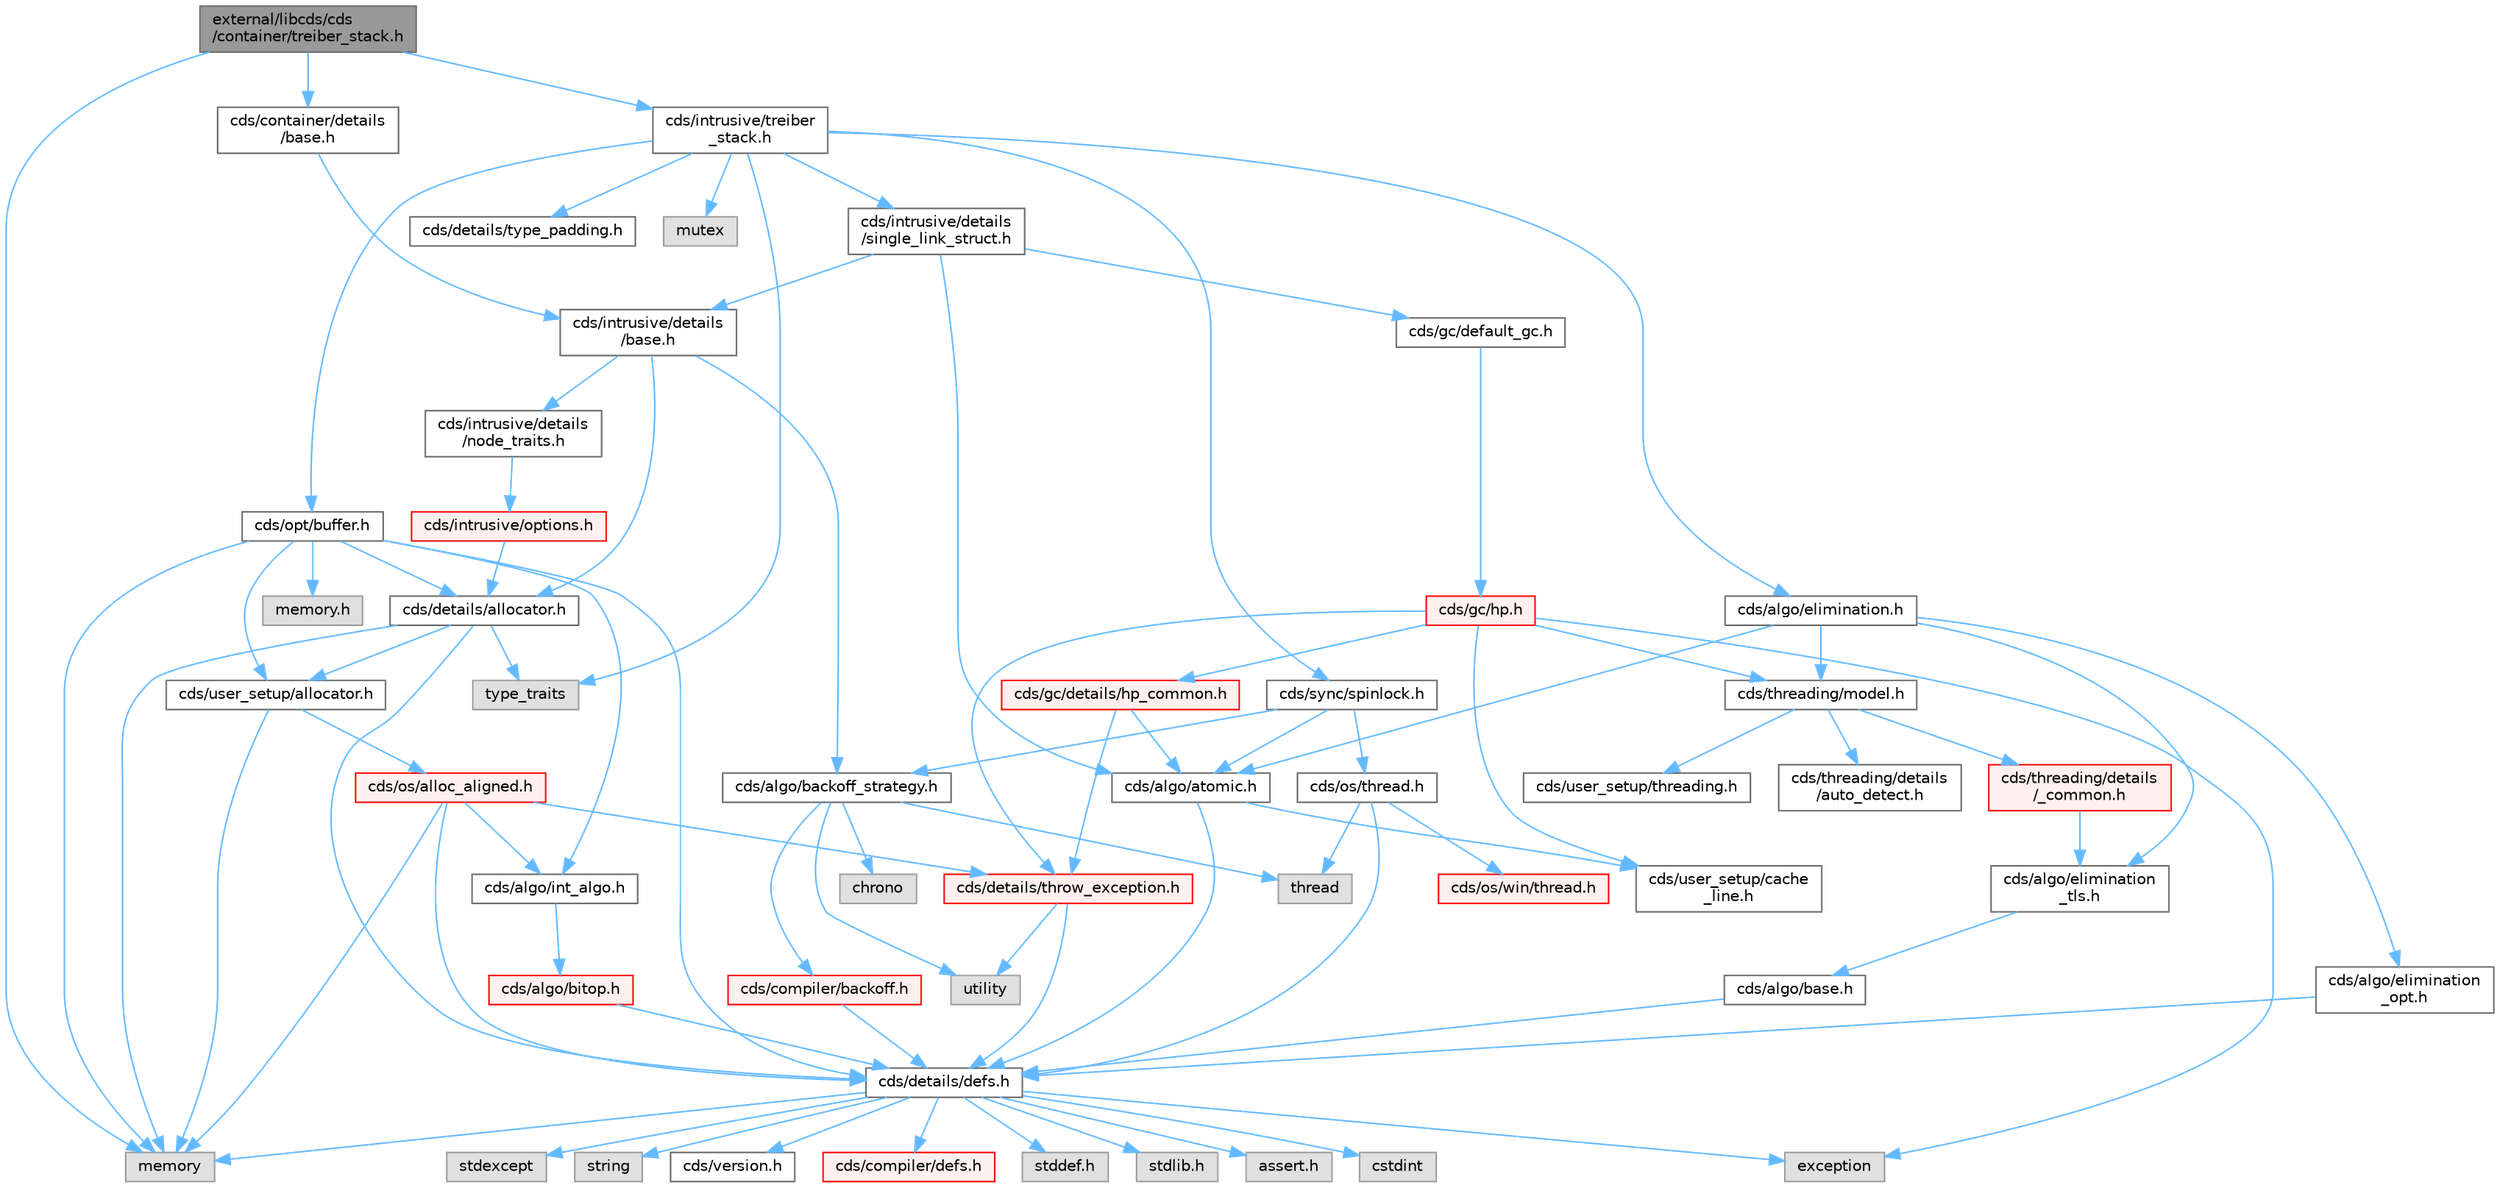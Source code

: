 digraph "external/libcds/cds/container/treiber_stack.h"
{
 // LATEX_PDF_SIZE
  bgcolor="transparent";
  edge [fontname=Helvetica,fontsize=10,labelfontname=Helvetica,labelfontsize=10];
  node [fontname=Helvetica,fontsize=10,shape=box,height=0.2,width=0.4];
  Node1 [id="Node000001",label="external/libcds/cds\l/container/treiber_stack.h",height=0.2,width=0.4,color="gray40", fillcolor="grey60", style="filled", fontcolor="black",tooltip=" "];
  Node1 -> Node2 [id="edge82_Node000001_Node000002",color="steelblue1",style="solid",tooltip=" "];
  Node2 [id="Node000002",label="memory",height=0.2,width=0.4,color="grey60", fillcolor="#E0E0E0", style="filled",tooltip=" "];
  Node1 -> Node3 [id="edge83_Node000001_Node000003",color="steelblue1",style="solid",tooltip=" "];
  Node3 [id="Node000003",label="cds/intrusive/treiber\l_stack.h",height=0.2,width=0.4,color="grey40", fillcolor="white", style="filled",URL="$intrusive_2treiber__stack_8h.html",tooltip=" "];
  Node3 -> Node4 [id="edge84_Node000003_Node000004",color="steelblue1",style="solid",tooltip=" "];
  Node4 [id="Node000004",label="type_traits",height=0.2,width=0.4,color="grey60", fillcolor="#E0E0E0", style="filled",tooltip=" "];
  Node3 -> Node5 [id="edge85_Node000003_Node000005",color="steelblue1",style="solid",tooltip=" "];
  Node5 [id="Node000005",label="mutex",height=0.2,width=0.4,color="grey60", fillcolor="#E0E0E0", style="filled",tooltip=" "];
  Node3 -> Node6 [id="edge86_Node000003_Node000006",color="steelblue1",style="solid",tooltip=" "];
  Node6 [id="Node000006",label="cds/intrusive/details\l/single_link_struct.h",height=0.2,width=0.4,color="grey40", fillcolor="white", style="filled",URL="$single__link__struct_8h.html",tooltip=" "];
  Node6 -> Node7 [id="edge87_Node000006_Node000007",color="steelblue1",style="solid",tooltip=" "];
  Node7 [id="Node000007",label="cds/intrusive/details\l/base.h",height=0.2,width=0.4,color="grey40", fillcolor="white", style="filled",URL="$external_2libcds_2cds_2intrusive_2details_2base_8h.html",tooltip=" "];
  Node7 -> Node8 [id="edge88_Node000007_Node000008",color="steelblue1",style="solid",tooltip=" "];
  Node8 [id="Node000008",label="cds/intrusive/details\l/node_traits.h",height=0.2,width=0.4,color="grey40", fillcolor="white", style="filled",URL="$node__traits_8h.html",tooltip=" "];
  Node8 -> Node9 [id="edge89_Node000008_Node000009",color="steelblue1",style="solid",tooltip=" "];
  Node9 [id="Node000009",label="cds/intrusive/options.h",height=0.2,width=0.4,color="red", fillcolor="#FFF0F0", style="filled",URL="$intrusive_2options_8h.html",tooltip=" "];
  Node9 -> Node42 [id="edge90_Node000009_Node000042",color="steelblue1",style="solid",tooltip=" "];
  Node42 [id="Node000042",label="cds/details/allocator.h",height=0.2,width=0.4,color="grey40", fillcolor="white", style="filled",URL="$external_2libcds_2cds_2details_2allocator_8h.html",tooltip=" "];
  Node42 -> Node4 [id="edge91_Node000042_Node000004",color="steelblue1",style="solid",tooltip=" "];
  Node42 -> Node2 [id="edge92_Node000042_Node000002",color="steelblue1",style="solid",tooltip=" "];
  Node42 -> Node13 [id="edge93_Node000042_Node000013",color="steelblue1",style="solid",tooltip=" "];
  Node13 [id="Node000013",label="cds/details/defs.h",height=0.2,width=0.4,color="grey40", fillcolor="white", style="filled",URL="$details_2defs_8h.html",tooltip=" "];
  Node13 -> Node14 [id="edge94_Node000013_Node000014",color="steelblue1",style="solid",tooltip=" "];
  Node14 [id="Node000014",label="stddef.h",height=0.2,width=0.4,color="grey60", fillcolor="#E0E0E0", style="filled",tooltip=" "];
  Node13 -> Node15 [id="edge95_Node000013_Node000015",color="steelblue1",style="solid",tooltip=" "];
  Node15 [id="Node000015",label="stdlib.h",height=0.2,width=0.4,color="grey60", fillcolor="#E0E0E0", style="filled",tooltip=" "];
  Node13 -> Node16 [id="edge96_Node000013_Node000016",color="steelblue1",style="solid",tooltip=" "];
  Node16 [id="Node000016",label="assert.h",height=0.2,width=0.4,color="grey60", fillcolor="#E0E0E0", style="filled",tooltip=" "];
  Node13 -> Node17 [id="edge97_Node000013_Node000017",color="steelblue1",style="solid",tooltip=" "];
  Node17 [id="Node000017",label="cstdint",height=0.2,width=0.4,color="grey60", fillcolor="#E0E0E0", style="filled",tooltip=" "];
  Node13 -> Node18 [id="edge98_Node000013_Node000018",color="steelblue1",style="solid",tooltip=" "];
  Node18 [id="Node000018",label="exception",height=0.2,width=0.4,color="grey60", fillcolor="#E0E0E0", style="filled",tooltip=" "];
  Node13 -> Node19 [id="edge99_Node000013_Node000019",color="steelblue1",style="solid",tooltip=" "];
  Node19 [id="Node000019",label="stdexcept",height=0.2,width=0.4,color="grey60", fillcolor="#E0E0E0", style="filled",tooltip=" "];
  Node13 -> Node20 [id="edge100_Node000013_Node000020",color="steelblue1",style="solid",tooltip=" "];
  Node20 [id="Node000020",label="string",height=0.2,width=0.4,color="grey60", fillcolor="#E0E0E0", style="filled",tooltip=" "];
  Node13 -> Node2 [id="edge101_Node000013_Node000002",color="steelblue1",style="solid",tooltip=" "];
  Node13 -> Node21 [id="edge102_Node000013_Node000021",color="steelblue1",style="solid",tooltip=" "];
  Node21 [id="Node000021",label="cds/version.h",height=0.2,width=0.4,color="grey40", fillcolor="white", style="filled",URL="$external_2libcds_2cds_2version_8h.html",tooltip=" "];
  Node13 -> Node22 [id="edge103_Node000013_Node000022",color="steelblue1",style="solid",tooltip=" "];
  Node22 [id="Node000022",label="cds/compiler/defs.h",height=0.2,width=0.4,color="red", fillcolor="#FFF0F0", style="filled",URL="$compiler_2defs_8h.html",tooltip=" "];
  Node42 -> Node25 [id="edge104_Node000042_Node000025",color="steelblue1",style="solid",tooltip=" "];
  Node25 [id="Node000025",label="cds/user_setup/allocator.h",height=0.2,width=0.4,color="grey40", fillcolor="white", style="filled",URL="$external_2libcds_2cds_2user__setup_2allocator_8h.html",tooltip="Default implementation of allocator classes."];
  Node25 -> Node2 [id="edge105_Node000025_Node000002",color="steelblue1",style="solid",tooltip=" "];
  Node25 -> Node26 [id="edge106_Node000025_Node000026",color="steelblue1",style="solid",tooltip=" "];
  Node26 [id="Node000026",label="cds/os/alloc_aligned.h",height=0.2,width=0.4,color="red", fillcolor="#FFF0F0", style="filled",URL="$alloc__aligned_8h.html",tooltip=" "];
  Node26 -> Node13 [id="edge107_Node000026_Node000013",color="steelblue1",style="solid",tooltip=" "];
  Node26 -> Node2 [id="edge108_Node000026_Node000002",color="steelblue1",style="solid",tooltip=" "];
  Node26 -> Node30 [id="edge109_Node000026_Node000030",color="steelblue1",style="solid",tooltip=" "];
  Node30 [id="Node000030",label="cds/algo/int_algo.h",height=0.2,width=0.4,color="grey40", fillcolor="white", style="filled",URL="$int__algo_8h.html",tooltip=" "];
  Node30 -> Node31 [id="edge110_Node000030_Node000031",color="steelblue1",style="solid",tooltip=" "];
  Node31 [id="Node000031",label="cds/algo/bitop.h",height=0.2,width=0.4,color="red", fillcolor="#FFF0F0", style="filled",URL="$algo_2bitop_8h.html",tooltip=" "];
  Node31 -> Node13 [id="edge111_Node000031_Node000013",color="steelblue1",style="solid",tooltip=" "];
  Node26 -> Node37 [id="edge112_Node000026_Node000037",color="steelblue1",style="solid",tooltip=" "];
  Node37 [id="Node000037",label="cds/details/throw_exception.h",height=0.2,width=0.4,color="red", fillcolor="#FFF0F0", style="filled",URL="$throw__exception_8h.html",tooltip=" "];
  Node37 -> Node13 [id="edge113_Node000037_Node000013",color="steelblue1",style="solid",tooltip=" "];
  Node37 -> Node39 [id="edge114_Node000037_Node000039",color="steelblue1",style="solid",tooltip=" "];
  Node39 [id="Node000039",label="utility",height=0.2,width=0.4,color="grey60", fillcolor="#E0E0E0", style="filled",tooltip=" "];
  Node7 -> Node42 [id="edge115_Node000007_Node000042",color="steelblue1",style="solid",tooltip=" "];
  Node7 -> Node43 [id="edge116_Node000007_Node000043",color="steelblue1",style="solid",tooltip=" "];
  Node43 [id="Node000043",label="cds/algo/backoff_strategy.h",height=0.2,width=0.4,color="grey40", fillcolor="white", style="filled",URL="$backoff__strategy_8h.html",tooltip=" "];
  Node43 -> Node39 [id="edge117_Node000043_Node000039",color="steelblue1",style="solid",tooltip=" "];
  Node43 -> Node35 [id="edge118_Node000043_Node000035",color="steelblue1",style="solid",tooltip=" "];
  Node35 [id="Node000035",label="thread",height=0.2,width=0.4,color="grey60", fillcolor="#E0E0E0", style="filled",tooltip=" "];
  Node43 -> Node44 [id="edge119_Node000043_Node000044",color="steelblue1",style="solid",tooltip=" "];
  Node44 [id="Node000044",label="chrono",height=0.2,width=0.4,color="grey60", fillcolor="#E0E0E0", style="filled",tooltip=" "];
  Node43 -> Node45 [id="edge120_Node000043_Node000045",color="steelblue1",style="solid",tooltip=" "];
  Node45 [id="Node000045",label="cds/compiler/backoff.h",height=0.2,width=0.4,color="red", fillcolor="#FFF0F0", style="filled",URL="$backoff_8h.html",tooltip=" "];
  Node45 -> Node13 [id="edge121_Node000045_Node000013",color="steelblue1",style="solid",tooltip=" "];
  Node6 -> Node47 [id="edge122_Node000006_Node000047",color="steelblue1",style="solid",tooltip=" "];
  Node47 [id="Node000047",label="cds/gc/default_gc.h",height=0.2,width=0.4,color="grey40", fillcolor="white", style="filled",URL="$default__gc_8h.html",tooltip=" "];
  Node47 -> Node48 [id="edge123_Node000047_Node000048",color="steelblue1",style="solid",tooltip=" "];
  Node48 [id="Node000048",label="cds/gc/hp.h",height=0.2,width=0.4,color="red", fillcolor="#FFF0F0", style="filled",URL="$hp_8h.html",tooltip=" "];
  Node48 -> Node18 [id="edge124_Node000048_Node000018",color="steelblue1",style="solid",tooltip=" "];
  Node48 -> Node49 [id="edge125_Node000048_Node000049",color="steelblue1",style="solid",tooltip=" "];
  Node49 [id="Node000049",label="cds/gc/details/hp_common.h",height=0.2,width=0.4,color="red", fillcolor="#FFF0F0", style="filled",URL="$hp__common_8h.html",tooltip=" "];
  Node49 -> Node41 [id="edge126_Node000049_Node000041",color="steelblue1",style="solid",tooltip=" "];
  Node41 [id="Node000041",label="cds/algo/atomic.h",height=0.2,width=0.4,color="grey40", fillcolor="white", style="filled",URL="$external_2libcds_2cds_2algo_2atomic_8h.html",tooltip=" "];
  Node41 -> Node13 [id="edge127_Node000041_Node000013",color="steelblue1",style="solid",tooltip=" "];
  Node41 -> Node40 [id="edge128_Node000041_Node000040",color="steelblue1",style="solid",tooltip=" "];
  Node40 [id="Node000040",label="cds/user_setup/cache\l_line.h",height=0.2,width=0.4,color="grey40", fillcolor="white", style="filled",URL="$cache__line_8h.html",tooltip="Cache-line size definition"];
  Node49 -> Node37 [id="edge129_Node000049_Node000037",color="steelblue1",style="solid",tooltip=" "];
  Node48 -> Node51 [id="edge130_Node000048_Node000051",color="steelblue1",style="solid",tooltip=" "];
  Node51 [id="Node000051",label="cds/threading/model.h",height=0.2,width=0.4,color="grey40", fillcolor="white", style="filled",URL="$model_8h.html",tooltip=" "];
  Node51 -> Node52 [id="edge131_Node000051_Node000052",color="steelblue1",style="solid",tooltip=" "];
  Node52 [id="Node000052",label="cds/threading/details\l/_common.h",height=0.2,width=0.4,color="red", fillcolor="#FFF0F0", style="filled",URL="$__common_8h.html",tooltip=" "];
  Node52 -> Node60 [id="edge132_Node000052_Node000060",color="steelblue1",style="solid",tooltip=" "];
  Node60 [id="Node000060",label="cds/algo/elimination\l_tls.h",height=0.2,width=0.4,color="grey40", fillcolor="white", style="filled",URL="$elimination__tls_8h.html",tooltip=" "];
  Node60 -> Node61 [id="edge133_Node000060_Node000061",color="steelblue1",style="solid",tooltip=" "];
  Node61 [id="Node000061",label="cds/algo/base.h",height=0.2,width=0.4,color="grey40", fillcolor="white", style="filled",URL="$external_2libcds_2cds_2algo_2base_8h.html",tooltip=" "];
  Node61 -> Node13 [id="edge134_Node000061_Node000013",color="steelblue1",style="solid",tooltip=" "];
  Node51 -> Node62 [id="edge135_Node000051_Node000062",color="steelblue1",style="solid",tooltip=" "];
  Node62 [id="Node000062",label="cds/user_setup/threading.h",height=0.2,width=0.4,color="grey40", fillcolor="white", style="filled",URL="$external_2libcds_2cds_2user__setup_2threading_8h.html",tooltip=" "];
  Node51 -> Node63 [id="edge136_Node000051_Node000063",color="steelblue1",style="solid",tooltip=" "];
  Node63 [id="Node000063",label="cds/threading/details\l/auto_detect.h",height=0.2,width=0.4,color="grey40", fillcolor="white", style="filled",URL="$auto__detect_8h.html",tooltip=" "];
  Node48 -> Node37 [id="edge137_Node000048_Node000037",color="steelblue1",style="solid",tooltip=" "];
  Node48 -> Node40 [id="edge138_Node000048_Node000040",color="steelblue1",style="solid",tooltip=" "];
  Node6 -> Node41 [id="edge139_Node000006_Node000041",color="steelblue1",style="solid",tooltip=" "];
  Node3 -> Node64 [id="edge140_Node000003_Node000064",color="steelblue1",style="solid",tooltip=" "];
  Node64 [id="Node000064",label="cds/algo/elimination.h",height=0.2,width=0.4,color="grey40", fillcolor="white", style="filled",URL="$elimination_8h.html",tooltip=" "];
  Node64 -> Node60 [id="edge141_Node000064_Node000060",color="steelblue1",style="solid",tooltip=" "];
  Node64 -> Node65 [id="edge142_Node000064_Node000065",color="steelblue1",style="solid",tooltip=" "];
  Node65 [id="Node000065",label="cds/algo/elimination\l_opt.h",height=0.2,width=0.4,color="grey40", fillcolor="white", style="filled",URL="$elimination__opt_8h.html",tooltip=" "];
  Node65 -> Node13 [id="edge143_Node000065_Node000013",color="steelblue1",style="solid",tooltip=" "];
  Node64 -> Node41 [id="edge144_Node000064_Node000041",color="steelblue1",style="solid",tooltip=" "];
  Node64 -> Node51 [id="edge145_Node000064_Node000051",color="steelblue1",style="solid",tooltip=" "];
  Node3 -> Node66 [id="edge146_Node000003_Node000066",color="steelblue1",style="solid",tooltip=" "];
  Node66 [id="Node000066",label="cds/opt/buffer.h",height=0.2,width=0.4,color="grey40", fillcolor="white", style="filled",URL="$external_2libcds_2cds_2opt_2buffer_8h.html",tooltip=" "];
  Node66 -> Node67 [id="edge147_Node000066_Node000067",color="steelblue1",style="solid",tooltip=" "];
  Node67 [id="Node000067",label="memory.h",height=0.2,width=0.4,color="grey60", fillcolor="#E0E0E0", style="filled",tooltip=" "];
  Node66 -> Node13 [id="edge148_Node000066_Node000013",color="steelblue1",style="solid",tooltip=" "];
  Node66 -> Node25 [id="edge149_Node000066_Node000025",color="steelblue1",style="solid",tooltip=" "];
  Node66 -> Node42 [id="edge150_Node000066_Node000042",color="steelblue1",style="solid",tooltip=" "];
  Node66 -> Node30 [id="edge151_Node000066_Node000030",color="steelblue1",style="solid",tooltip=" "];
  Node66 -> Node2 [id="edge152_Node000066_Node000002",color="steelblue1",style="solid",tooltip=" "];
  Node3 -> Node68 [id="edge153_Node000003_Node000068",color="steelblue1",style="solid",tooltip=" "];
  Node68 [id="Node000068",label="cds/sync/spinlock.h",height=0.2,width=0.4,color="grey40", fillcolor="white", style="filled",URL="$sync_2spinlock_8h.html",tooltip=" "];
  Node68 -> Node41 [id="edge154_Node000068_Node000041",color="steelblue1",style="solid",tooltip=" "];
  Node68 -> Node55 [id="edge155_Node000068_Node000055",color="steelblue1",style="solid",tooltip=" "];
  Node55 [id="Node000055",label="cds/os/thread.h",height=0.2,width=0.4,color="grey40", fillcolor="white", style="filled",URL="$cds_2os_2thread_8h.html",tooltip=" "];
  Node55 -> Node35 [id="edge156_Node000055_Node000035",color="steelblue1",style="solid",tooltip=" "];
  Node55 -> Node13 [id="edge157_Node000055_Node000013",color="steelblue1",style="solid",tooltip=" "];
  Node55 -> Node56 [id="edge158_Node000055_Node000056",color="steelblue1",style="solid",tooltip=" "];
  Node56 [id="Node000056",label="cds/os/win/thread.h",height=0.2,width=0.4,color="red", fillcolor="#FFF0F0", style="filled",URL="$cds_2os_2win_2thread_8h.html",tooltip=" "];
  Node68 -> Node43 [id="edge159_Node000068_Node000043",color="steelblue1",style="solid",tooltip=" "];
  Node3 -> Node69 [id="edge160_Node000003_Node000069",color="steelblue1",style="solid",tooltip=" "];
  Node69 [id="Node000069",label="cds/details/type_padding.h",height=0.2,width=0.4,color="grey40", fillcolor="white", style="filled",URL="$type__padding_8h.html",tooltip=" "];
  Node1 -> Node70 [id="edge161_Node000001_Node000070",color="steelblue1",style="solid",tooltip=" "];
  Node70 [id="Node000070",label="cds/container/details\l/base.h",height=0.2,width=0.4,color="grey40", fillcolor="white", style="filled",URL="$external_2libcds_2cds_2container_2details_2base_8h.html",tooltip=" "];
  Node70 -> Node7 [id="edge162_Node000070_Node000007",color="steelblue1",style="solid",tooltip=" "];
}
